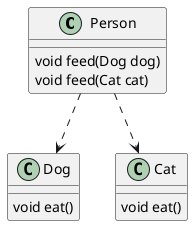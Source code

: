 @startuml

class Person{
    void feed(Dog dog)
    void feed(Cat cat)
}
class Dog{
    void eat()
}
class Cat{
    void eat()
}

Person ..> Dog
Person ..> Cat

@enduml